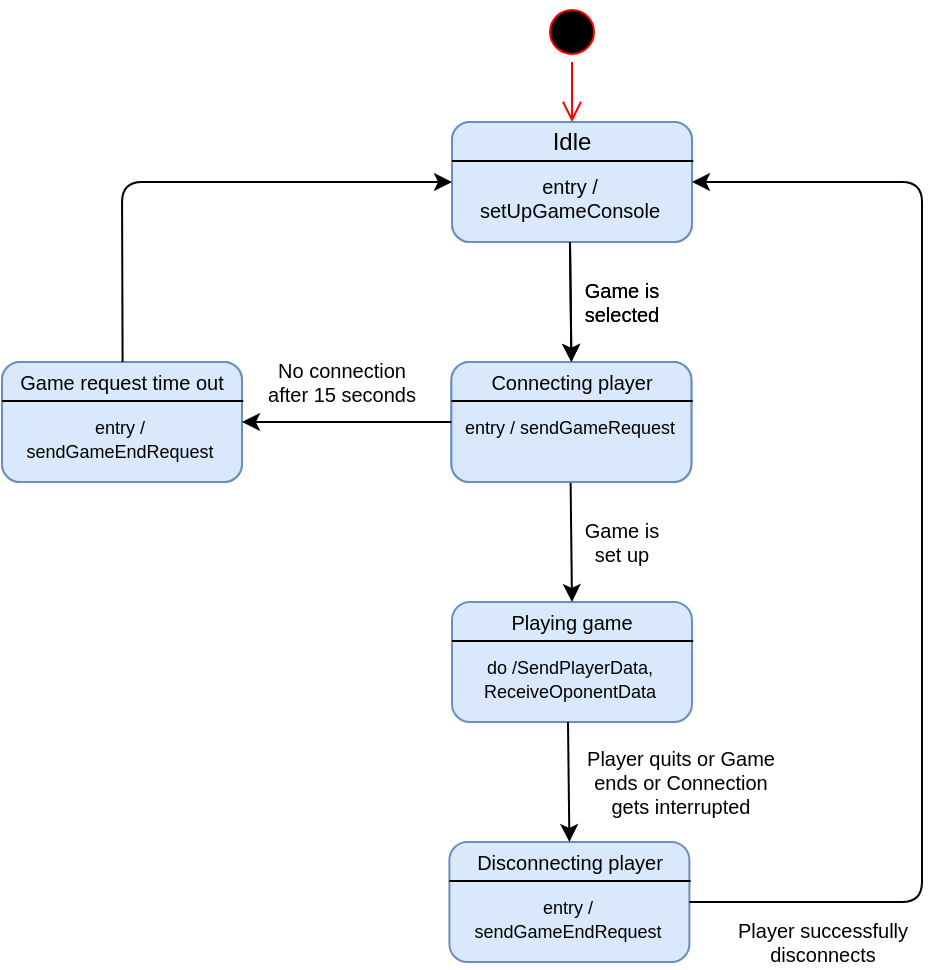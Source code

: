 <mxfile version="13.10.0" type="device"><diagram id="kgpKYQtTHZ0yAKxKKP6v" name="Page-1"><mxGraphModel dx="1185" dy="635" grid="1" gridSize="10" guides="1" tooltips="1" connect="1" arrows="1" fold="1" page="1" pageScale="1" pageWidth="850" pageHeight="1100" math="0" shadow="0"><root><mxCell id="0"/><mxCell id="1" parent="0"/><mxCell id="kCJDX-2H_SNA07WfE07M-4" value="" style="ellipse;html=1;shape=startState;fillColor=#000000;strokeColor=#ff0000;" parent="1" vertex="1"><mxGeometry x="300" y="50" width="30" height="30" as="geometry"/></mxCell><mxCell id="kCJDX-2H_SNA07WfE07M-5" value="" style="edgeStyle=orthogonalEdgeStyle;html=1;verticalAlign=bottom;endArrow=open;endSize=8;strokeColor=#ff0000;" parent="1" source="kCJDX-2H_SNA07WfE07M-4" edge="1"><mxGeometry relative="1" as="geometry"><mxPoint x="315" y="110" as="targetPoint"/></mxGeometry></mxCell><mxCell id="kCJDX-2H_SNA07WfE07M-6" value="" style="rounded=1;whiteSpace=wrap;html=1;fillColor=#dae8fc;strokeColor=#6c8ebf;" parent="1" vertex="1"><mxGeometry x="255" y="110" width="120" height="60" as="geometry"/></mxCell><mxCell id="kCJDX-2H_SNA07WfE07M-7" value="" style="endArrow=none;html=1;exitX=0;exitY=0.326;exitDx=0;exitDy=0;exitPerimeter=0;entryX=1.005;entryY=0.326;entryDx=0;entryDy=0;entryPerimeter=0;" parent="1" source="kCJDX-2H_SNA07WfE07M-6" target="kCJDX-2H_SNA07WfE07M-6" edge="1"><mxGeometry width="50" height="50" relative="1" as="geometry"><mxPoint x="260" y="260" as="sourcePoint"/><mxPoint x="350" y="200" as="targetPoint"/></mxGeometry></mxCell><mxCell id="kCJDX-2H_SNA07WfE07M-8" value="Start" style="text;html=1;strokeColor=none;fillColor=none;align=center;verticalAlign=middle;whiteSpace=wrap;rounded=0;" parent="1" vertex="1"><mxGeometry x="295" y="110" width="40" height="20" as="geometry"/></mxCell><mxCell id="kCJDX-2H_SNA07WfE07M-9" value="&lt;font style=&quot;font-size: 10px&quot;&gt;entry / setUpGameConsole&lt;br style=&quot;font-size: 10px&quot;&gt;&lt;/font&gt;" style="text;html=1;strokeColor=none;fillColor=none;align=center;verticalAlign=top;whiteSpace=wrap;rounded=0;fontSize=10;" parent="1" vertex="1"><mxGeometry x="259" y="130" width="110" height="40" as="geometry"/></mxCell><mxCell id="kCJDX-2H_SNA07WfE07M-10" value="" style="rounded=1;whiteSpace=wrap;html=1;fillColor=#dae8fc;strokeColor=#6c8ebf;" parent="1" vertex="1"><mxGeometry x="254.7" y="230" width="120" height="60" as="geometry"/></mxCell><mxCell id="kCJDX-2H_SNA07WfE07M-11" value="" style="endArrow=none;html=1;exitX=0;exitY=0.326;exitDx=0;exitDy=0;exitPerimeter=0;entryX=1.005;entryY=0.326;entryDx=0;entryDy=0;entryPerimeter=0;" parent="1" source="kCJDX-2H_SNA07WfE07M-10" target="kCJDX-2H_SNA07WfE07M-10" edge="1"><mxGeometry width="50" height="50" relative="1" as="geometry"><mxPoint x="259.7" y="380" as="sourcePoint"/><mxPoint x="349.7" y="320" as="targetPoint"/></mxGeometry></mxCell><mxCell id="kCJDX-2H_SNA07WfE07M-13" value="&lt;font style=&quot;font-size: 9px&quot;&gt;entry / sendGameRequest&lt;br&gt;&lt;br style=&quot;font-size: 10px&quot;&gt;&lt;/font&gt;" style="text;html=1;strokeColor=none;fillColor=none;align=center;verticalAlign=top;whiteSpace=wrap;rounded=0;fontSize=10;" parent="1" vertex="1"><mxGeometry x="258.7" y="250" width="110" height="40" as="geometry"/></mxCell><mxCell id="kCJDX-2H_SNA07WfE07M-14" value="" style="endArrow=classic;html=1;fontSize=10;exitX=0.5;exitY=1;exitDx=0;exitDy=0;entryX=0.5;entryY=0;entryDx=0;entryDy=0;" parent="1" source="kCJDX-2H_SNA07WfE07M-9" edge="1"><mxGeometry width="50" height="50" relative="1" as="geometry"><mxPoint x="260" y="250" as="sourcePoint"/><mxPoint x="314.7" y="230" as="targetPoint"/></mxGeometry></mxCell><mxCell id="kCJDX-2H_SNA07WfE07M-15" value="Connecting player" style="text;html=1;strokeColor=none;fillColor=none;align=center;verticalAlign=middle;whiteSpace=wrap;rounded=0;fontSize=10;" parent="1" vertex="1"><mxGeometry x="260" y="230" width="110" height="20" as="geometry"/></mxCell><mxCell id="kCJDX-2H_SNA07WfE07M-16" value="Game is selected" style="text;html=1;strokeColor=none;fillColor=none;align=center;verticalAlign=middle;whiteSpace=wrap;rounded=0;fontSize=10;" parent="1" vertex="1"><mxGeometry x="320" y="190" width="40" height="20" as="geometry"/></mxCell><mxCell id="kCJDX-2H_SNA07WfE07M-18" value="" style="rounded=1;whiteSpace=wrap;html=1;fillColor=#dae8fc;strokeColor=#6c8ebf;" parent="1" vertex="1"><mxGeometry x="255" y="350" width="120" height="60" as="geometry"/></mxCell><mxCell id="kCJDX-2H_SNA07WfE07M-19" value="" style="endArrow=none;html=1;exitX=0;exitY=0.326;exitDx=0;exitDy=0;exitPerimeter=0;entryX=1.005;entryY=0.326;entryDx=0;entryDy=0;entryPerimeter=0;" parent="1" source="kCJDX-2H_SNA07WfE07M-18" target="kCJDX-2H_SNA07WfE07M-18" edge="1"><mxGeometry width="50" height="50" relative="1" as="geometry"><mxPoint x="260" y="500" as="sourcePoint"/><mxPoint x="350" y="440" as="targetPoint"/></mxGeometry></mxCell><mxCell id="kCJDX-2H_SNA07WfE07M-20" value="&lt;font style=&quot;font-size: 9px&quot;&gt;do /SendPlayerData,&lt;br&gt;ReceiveOponentData&lt;br style=&quot;font-size: 10px&quot;&gt;&lt;/font&gt;" style="text;html=1;strokeColor=none;fillColor=none;align=center;verticalAlign=top;whiteSpace=wrap;rounded=0;fontSize=10;" parent="1" vertex="1"><mxGeometry x="259" y="370" width="110" height="40" as="geometry"/></mxCell><mxCell id="kCJDX-2H_SNA07WfE07M-21" value="" style="endArrow=classic;html=1;fontSize=10;exitX=0.5;exitY=1;exitDx=0;exitDy=0;entryX=0.5;entryY=0;entryDx=0;entryDy=0;" parent="1" edge="1"><mxGeometry width="50" height="50" relative="1" as="geometry"><mxPoint x="314.3" y="290" as="sourcePoint"/><mxPoint x="315.0" y="350" as="targetPoint"/></mxGeometry></mxCell><mxCell id="kCJDX-2H_SNA07WfE07M-22" value="Playing game" style="text;html=1;strokeColor=none;fillColor=none;align=center;verticalAlign=middle;whiteSpace=wrap;rounded=0;fontSize=10;" parent="1" vertex="1"><mxGeometry x="260.3" y="350" width="110" height="20" as="geometry"/></mxCell><mxCell id="kCJDX-2H_SNA07WfE07M-23" value="Game is set up" style="text;html=1;strokeColor=none;fillColor=none;align=center;verticalAlign=middle;whiteSpace=wrap;rounded=0;fontSize=10;" parent="1" vertex="1"><mxGeometry x="320.3" y="310" width="40" height="20" as="geometry"/></mxCell><mxCell id="kCJDX-2H_SNA07WfE07M-24" value="" style="rounded=1;whiteSpace=wrap;html=1;fillColor=#dae8fc;strokeColor=#6c8ebf;" parent="1" vertex="1"><mxGeometry x="255" y="110" width="120" height="60" as="geometry"/></mxCell><mxCell id="kCJDX-2H_SNA07WfE07M-25" value="" style="endArrow=none;html=1;exitX=0;exitY=0.326;exitDx=0;exitDy=0;exitPerimeter=0;entryX=1.005;entryY=0.326;entryDx=0;entryDy=0;entryPerimeter=0;" parent="1" source="kCJDX-2H_SNA07WfE07M-24" target="kCJDX-2H_SNA07WfE07M-24" edge="1"><mxGeometry width="50" height="50" relative="1" as="geometry"><mxPoint x="260" y="260" as="sourcePoint"/><mxPoint x="350" y="200" as="targetPoint"/></mxGeometry></mxCell><mxCell id="kCJDX-2H_SNA07WfE07M-26" value="Idle" style="text;html=1;strokeColor=none;fillColor=none;align=center;verticalAlign=middle;whiteSpace=wrap;rounded=0;" parent="1" vertex="1"><mxGeometry x="295" y="110" width="40" height="20" as="geometry"/></mxCell><mxCell id="kCJDX-2H_SNA07WfE07M-27" value="&lt;font style=&quot;font-size: 10px&quot;&gt;entry / setUpGameConsole&lt;br style=&quot;font-size: 10px&quot;&gt;&lt;/font&gt;" style="text;html=1;strokeColor=none;fillColor=none;align=center;verticalAlign=top;whiteSpace=wrap;rounded=0;fontSize=10;" parent="1" vertex="1"><mxGeometry x="259" y="130" width="110" height="40" as="geometry"/></mxCell><mxCell id="kCJDX-2H_SNA07WfE07M-28" value="" style="rounded=1;whiteSpace=wrap;html=1;fillColor=#dae8fc;strokeColor=#6c8ebf;" parent="1" vertex="1"><mxGeometry x="254.7" y="230" width="120" height="60" as="geometry"/></mxCell><mxCell id="kCJDX-2H_SNA07WfE07M-29" value="" style="endArrow=none;html=1;exitX=0;exitY=0.326;exitDx=0;exitDy=0;exitPerimeter=0;entryX=1.005;entryY=0.326;entryDx=0;entryDy=0;entryPerimeter=0;" parent="1" source="kCJDX-2H_SNA07WfE07M-28" target="kCJDX-2H_SNA07WfE07M-28" edge="1"><mxGeometry width="50" height="50" relative="1" as="geometry"><mxPoint x="259.7" y="380" as="sourcePoint"/><mxPoint x="349.7" y="320" as="targetPoint"/></mxGeometry></mxCell><mxCell id="kCJDX-2H_SNA07WfE07M-30" value="&lt;font style=&quot;font-size: 9px&quot;&gt;entry / sendGameRequest&lt;br&gt;&lt;br style=&quot;font-size: 10px&quot;&gt;&lt;/font&gt;" style="text;html=1;strokeColor=none;fillColor=none;align=center;verticalAlign=top;whiteSpace=wrap;rounded=0;fontSize=10;" parent="1" vertex="1"><mxGeometry x="258.7" y="250" width="110" height="40" as="geometry"/></mxCell><mxCell id="kCJDX-2H_SNA07WfE07M-31" value="" style="endArrow=classic;html=1;fontSize=10;exitX=0.5;exitY=1;exitDx=0;exitDy=0;entryX=0.5;entryY=0;entryDx=0;entryDy=0;" parent="1" edge="1"><mxGeometry width="50" height="50" relative="1" as="geometry"><mxPoint x="314" y="170" as="sourcePoint"/><mxPoint x="314.7" y="230" as="targetPoint"/></mxGeometry></mxCell><mxCell id="kCJDX-2H_SNA07WfE07M-32" value="Connecting player" style="text;html=1;strokeColor=none;fillColor=none;align=center;verticalAlign=middle;whiteSpace=wrap;rounded=0;fontSize=10;" parent="1" vertex="1"><mxGeometry x="260" y="230" width="110" height="20" as="geometry"/></mxCell><mxCell id="kCJDX-2H_SNA07WfE07M-33" value="Game is selected" style="text;html=1;strokeColor=none;fillColor=none;align=center;verticalAlign=middle;whiteSpace=wrap;rounded=0;fontSize=10;" parent="1" vertex="1"><mxGeometry x="320" y="190" width="40" height="20" as="geometry"/></mxCell><mxCell id="kCJDX-2H_SNA07WfE07M-34" value="" style="rounded=1;whiteSpace=wrap;html=1;fillColor=#dae8fc;strokeColor=#6c8ebf;" parent="1" vertex="1"><mxGeometry x="253.7" y="470" width="120" height="60" as="geometry"/></mxCell><mxCell id="kCJDX-2H_SNA07WfE07M-35" value="" style="endArrow=none;html=1;exitX=0;exitY=0.326;exitDx=0;exitDy=0;exitPerimeter=0;entryX=1.005;entryY=0.326;entryDx=0;entryDy=0;entryPerimeter=0;" parent="1" source="kCJDX-2H_SNA07WfE07M-34" target="kCJDX-2H_SNA07WfE07M-34" edge="1"><mxGeometry width="50" height="50" relative="1" as="geometry"><mxPoint x="258.7" y="620" as="sourcePoint"/><mxPoint x="348.7" y="560" as="targetPoint"/></mxGeometry></mxCell><mxCell id="kCJDX-2H_SNA07WfE07M-36" value="&lt;font style=&quot;font-size: 9px&quot;&gt;entry / sendGameEndRequest&lt;br&gt;&lt;br style=&quot;font-size: 10px&quot;&gt;&lt;/font&gt;" style="text;html=1;strokeColor=none;fillColor=none;align=center;verticalAlign=top;whiteSpace=wrap;rounded=0;fontSize=10;" parent="1" vertex="1"><mxGeometry x="257.7" y="490" width="110" height="40" as="geometry"/></mxCell><mxCell id="kCJDX-2H_SNA07WfE07M-37" value="" style="endArrow=classic;html=1;fontSize=10;exitX=0.5;exitY=1;exitDx=0;exitDy=0;entryX=0.5;entryY=0;entryDx=0;entryDy=0;" parent="1" edge="1"><mxGeometry width="50" height="50" relative="1" as="geometry"><mxPoint x="313" y="410" as="sourcePoint"/><mxPoint x="313.7" y="470" as="targetPoint"/></mxGeometry></mxCell><mxCell id="kCJDX-2H_SNA07WfE07M-38" value="Disconnecting player" style="text;html=1;strokeColor=none;fillColor=none;align=center;verticalAlign=middle;whiteSpace=wrap;rounded=0;fontSize=10;" parent="1" vertex="1"><mxGeometry x="259" y="470" width="110" height="20" as="geometry"/></mxCell><mxCell id="kCJDX-2H_SNA07WfE07M-39" value="Player quits or Game ends or Connection gets interrupted" style="text;html=1;strokeColor=none;fillColor=none;align=center;verticalAlign=middle;whiteSpace=wrap;rounded=0;fontSize=10;" parent="1" vertex="1"><mxGeometry x="319" y="430" width="101" height="20" as="geometry"/></mxCell><mxCell id="kCJDX-2H_SNA07WfE07M-42" value="" style="endArrow=classic;html=1;fontSize=10;exitX=1;exitY=0.5;exitDx=0;exitDy=0;entryX=1;entryY=0.5;entryDx=0;entryDy=0;" parent="1" source="kCJDX-2H_SNA07WfE07M-34" target="kCJDX-2H_SNA07WfE07M-24" edge="1"><mxGeometry width="50" height="50" relative="1" as="geometry"><mxPoint x="260" y="470" as="sourcePoint"/><mxPoint x="310" y="420" as="targetPoint"/><Array as="points"><mxPoint x="490" y="500"/><mxPoint x="490" y="140"/></Array></mxGeometry></mxCell><mxCell id="kCJDX-2H_SNA07WfE07M-43" value="Player successfully disconnects" style="text;html=1;strokeColor=none;fillColor=none;align=center;verticalAlign=middle;whiteSpace=wrap;rounded=0;fontSize=10;" parent="1" vertex="1"><mxGeometry x="390" y="510" width="101" height="20" as="geometry"/></mxCell><mxCell id="kCJDX-2H_SNA07WfE07M-44" value="" style="rounded=1;whiteSpace=wrap;html=1;fillColor=#dae8fc;strokeColor=#6c8ebf;" parent="1" vertex="1"><mxGeometry x="30" y="230" width="120" height="60" as="geometry"/></mxCell><mxCell id="kCJDX-2H_SNA07WfE07M-45" value="" style="endArrow=none;html=1;exitX=0;exitY=0.326;exitDx=0;exitDy=0;exitPerimeter=0;entryX=1.005;entryY=0.326;entryDx=0;entryDy=0;entryPerimeter=0;" parent="1" source="kCJDX-2H_SNA07WfE07M-44" target="kCJDX-2H_SNA07WfE07M-44" edge="1"><mxGeometry width="50" height="50" relative="1" as="geometry"><mxPoint x="35" y="380" as="sourcePoint"/><mxPoint x="125" y="320" as="targetPoint"/></mxGeometry></mxCell><mxCell id="kCJDX-2H_SNA07WfE07M-46" value="&lt;font style=&quot;font-size: 9px&quot;&gt;entry / sendGameRequest&lt;br&gt;&lt;br style=&quot;font-size: 10px&quot;&gt;&lt;/font&gt;" style="text;html=1;strokeColor=none;fillColor=none;align=center;verticalAlign=top;whiteSpace=wrap;rounded=0;fontSize=10;" parent="1" vertex="1"><mxGeometry x="34" y="250" width="110" height="40" as="geometry"/></mxCell><mxCell id="kCJDX-2H_SNA07WfE07M-47" value="Connecting player" style="text;html=1;strokeColor=none;fillColor=none;align=center;verticalAlign=middle;whiteSpace=wrap;rounded=0;fontSize=10;" parent="1" vertex="1"><mxGeometry x="35.3" y="230" width="110" height="20" as="geometry"/></mxCell><mxCell id="kCJDX-2H_SNA07WfE07M-48" value="" style="rounded=1;whiteSpace=wrap;html=1;fillColor=#dae8fc;strokeColor=#6c8ebf;" parent="1" vertex="1"><mxGeometry x="30" y="230" width="120" height="60" as="geometry"/></mxCell><mxCell id="kCJDX-2H_SNA07WfE07M-49" value="" style="endArrow=none;html=1;exitX=0;exitY=0.326;exitDx=0;exitDy=0;exitPerimeter=0;entryX=1.005;entryY=0.326;entryDx=0;entryDy=0;entryPerimeter=0;" parent="1" source="kCJDX-2H_SNA07WfE07M-48" target="kCJDX-2H_SNA07WfE07M-48" edge="1"><mxGeometry width="50" height="50" relative="1" as="geometry"><mxPoint x="35" y="380" as="sourcePoint"/><mxPoint x="125" y="320" as="targetPoint"/></mxGeometry></mxCell><mxCell id="kCJDX-2H_SNA07WfE07M-50" value="&lt;font style=&quot;font-size: 9px&quot;&gt;entry / sendGameEndRequest&lt;br&gt;&lt;/font&gt;" style="text;html=1;strokeColor=none;fillColor=none;align=center;verticalAlign=top;whiteSpace=wrap;rounded=0;fontSize=10;" parent="1" vertex="1"><mxGeometry x="34" y="250" width="110" height="40" as="geometry"/></mxCell><mxCell id="kCJDX-2H_SNA07WfE07M-51" value="Game request time out" style="text;html=1;strokeColor=none;fillColor=none;align=center;verticalAlign=middle;whiteSpace=wrap;rounded=0;fontSize=10;" parent="1" vertex="1"><mxGeometry x="35.3" y="230" width="110" height="20" as="geometry"/></mxCell><mxCell id="kCJDX-2H_SNA07WfE07M-52" value="" style="endArrow=classic;html=1;fontSize=10;exitX=0;exitY=0.5;exitDx=0;exitDy=0;entryX=1;entryY=0.5;entryDx=0;entryDy=0;" parent="1" source="kCJDX-2H_SNA07WfE07M-28" target="kCJDX-2H_SNA07WfE07M-48" edge="1"><mxGeometry width="50" height="50" relative="1" as="geometry"><mxPoint x="350" y="320" as="sourcePoint"/><mxPoint x="400" y="270" as="targetPoint"/></mxGeometry></mxCell><mxCell id="kCJDX-2H_SNA07WfE07M-53" value="No connection after 15 seconds" style="text;html=1;strokeColor=none;fillColor=none;align=center;verticalAlign=middle;whiteSpace=wrap;rounded=0;fontSize=10;" parent="1" vertex="1"><mxGeometry x="160" y="230" width="80" height="20" as="geometry"/></mxCell><mxCell id="kCJDX-2H_SNA07WfE07M-56" value="" style="endArrow=classic;html=1;fontSize=10;exitX=0.5;exitY=0;exitDx=0;exitDy=0;entryX=0;entryY=0.5;entryDx=0;entryDy=0;" parent="1" source="kCJDX-2H_SNA07WfE07M-51" target="kCJDX-2H_SNA07WfE07M-24" edge="1"><mxGeometry width="50" height="50" relative="1" as="geometry"><mxPoint x="264.7" y="270" as="sourcePoint"/><mxPoint x="160" y="270" as="targetPoint"/><Array as="points"><mxPoint x="90" y="140"/></Array></mxGeometry></mxCell></root></mxGraphModel></diagram></mxfile>